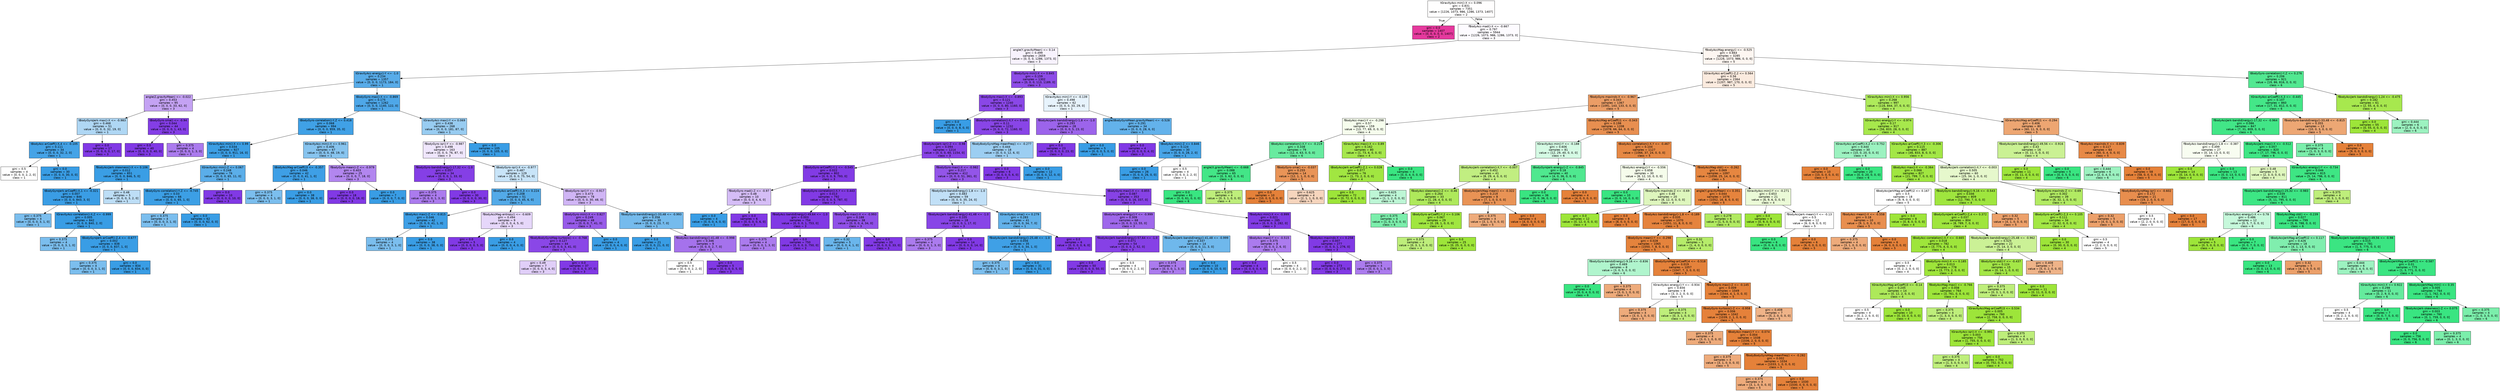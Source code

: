 digraph Tree {
node [shape=box, style="filled", color="black", fontname="helvetica"] ;
edge [fontname="helvetica"] ;
0 [label="tGravityAcc-min()-X <= 0.096\ngini = 0.831\nsamples = 7351\nvalue = [1226, 1073, 986, 1286, 1373, 1407]\nclass = 2", fillcolor="#fffefe"] ;
1 [label="gini = 0.0\nsamples = 1407\nvalue = [0, 0, 0, 0, 0, 1407]\nclass = 2", fillcolor="#e5399d"] ;
0 -> 1 [labeldistance=2.5, labelangle=45, headlabel="True"] ;
2 [label="fBodyAcc-mad()-X <= -0.667\ngini = 0.797\nsamples = 5944\nvalue = [1226, 1073, 986, 1286, 1373, 0]\nclass = 3", fillcolor="#fdfbff"] ;
0 -> 2 [labeldistance=2.5, labelangle=-45, headlabel="False"] ;
3 [label="angle(Y,gravityMean) <= 0.14\ngini = 0.499\nsamples = 2659\nvalue = [0, 0, 0, 1286, 1373, 0]\nclass = 3", fillcolor="#f7f2fd"] ;
2 -> 3 ;
4 [label="tGravityAcc-energy()-Y <= -1.0\ngini = 0.234\nsamples = 1357\nvalue = [0, 0, 0, 1173, 184, 0]\nclass = 1", fillcolor="#58ace9"] ;
3 -> 4 ;
5 [label="angle(Z,gravityMean) <= -0.022\ngini = 0.453\nsamples = 95\nvalue = [0, 0, 0, 33, 62, 0]\nclass = 3", fillcolor="#c4a2f3"] ;
4 -> 5 ;
6 [label="tBodyGyroJerk-max()-X <= -0.983\ngini = 0.468\nsamples = 51\nvalue = [0, 0, 0, 32, 19, 0]\nclass = 1", fillcolor="#afd7f4"] ;
5 -> 6 ;
7 [label="tBodyAcc-arCoeff()-X,4 <= -0.105\ngini = 0.111\nsamples = 34\nvalue = [0, 0, 0, 32, 2, 0]\nclass = 1", fillcolor="#45a3e7"] ;
6 -> 7 ;
8 [label="gini = 0.5\nsamples = 4\nvalue = [0, 0, 0, 2, 2, 0]\nclass = 1", fillcolor="#ffffff"] ;
7 -> 8 ;
9 [label="gini = 0.0\nsamples = 30\nvalue = [0, 0, 0, 30, 0, 0]\nclass = 1", fillcolor="#399de5"] ;
7 -> 9 ;
10 [label="gini = 0.0\nsamples = 17\nvalue = [0, 0, 0, 0, 17, 0]\nclass = 3", fillcolor="#8139e5"] ;
6 -> 10 ;
11 [label="tBodyGyro-sma() <= -0.94\ngini = 0.044\nsamples = 44\nvalue = [0, 0, 0, 1, 43, 0]\nclass = 3", fillcolor="#843ee6"] ;
5 -> 11 ;
12 [label="gini = 0.0\nsamples = 40\nvalue = [0, 0, 0, 0, 40, 0]\nclass = 3", fillcolor="#8139e5"] ;
11 -> 12 ;
13 [label="gini = 0.375\nsamples = 4\nvalue = [0, 0, 0, 1, 3, 0]\nclass = 3", fillcolor="#ab7bee"] ;
11 -> 13 ;
14 [label="tBodyGyro-max()-X <= -0.869\ngini = 0.175\nsamples = 1262\nvalue = [0, 0, 0, 1140, 122, 0]\nclass = 1", fillcolor="#4ea7e8"] ;
4 -> 14 ;
15 [label="tBodyGyro-correlation()-Y,Z <= 0.418\ngini = 0.068\nsamples = 994\nvalue = [0, 0, 0, 959, 35, 0]\nclass = 1", fillcolor="#40a1e6"] ;
14 -> 15 ;
16 [label="tGravityAcc-min()-X <= 0.99\ngini = 0.034\nsamples = 927\nvalue = [0, 0, 0, 911, 16, 0]\nclass = 1", fillcolor="#3c9fe5"] ;
15 -> 16 ;
17 [label="fBodyAccJerk-skewness()-X <= 0.106\ngini = 0.012\nsamples = 851\nvalue = [0, 0, 0, 846, 5, 0]\nclass = 1", fillcolor="#3a9ee5"] ;
16 -> 17 ;
18 [label="tBodyGyroJerk-arCoeff()-X,1 <= -0.321\ngini = 0.007\nsamples = 846\nvalue = [0, 0, 0, 843, 3, 0]\nclass = 1", fillcolor="#3a9de5"] ;
17 -> 18 ;
19 [label="gini = 0.375\nsamples = 4\nvalue = [0, 0, 0, 3, 1, 0]\nclass = 1", fillcolor="#7bbeee"] ;
18 -> 19 ;
20 [label="tGravityAcc-correlation()-X,Z <= -0.999\ngini = 0.005\nsamples = 842\nvalue = [0, 0, 0, 840, 2, 0]\nclass = 1", fillcolor="#399de5"] ;
18 -> 20 ;
21 [label="gini = 0.375\nsamples = 4\nvalue = [0, 0, 0, 3, 1, 0]\nclass = 1", fillcolor="#7bbeee"] ;
20 -> 21 ;
22 [label="tBodyGyroJerk-arCoeff()-Z,4 <= -0.677\ngini = 0.002\nsamples = 838\nvalue = [0, 0, 0, 837, 1, 0]\nclass = 1", fillcolor="#399de5"] ;
20 -> 22 ;
23 [label="gini = 0.375\nsamples = 4\nvalue = [0, 0, 0, 3, 1, 0]\nclass = 1", fillcolor="#7bbeee"] ;
22 -> 23 ;
24 [label="gini = 0.0\nsamples = 834\nvalue = [0, 0, 0, 834, 0, 0]\nclass = 1", fillcolor="#399de5"] ;
22 -> 24 ;
25 [label="gini = 0.48\nsamples = 5\nvalue = [0, 0, 0, 3, 2, 0]\nclass = 1", fillcolor="#bddef6"] ;
17 -> 25 ;
26 [label="tGravityAcc-min()-Z <= 0.067\ngini = 0.248\nsamples = 76\nvalue = [0, 0, 0, 65, 11, 0]\nclass = 1", fillcolor="#5baee9"] ;
16 -> 26 ;
27 [label="tBodyGyro-correlation()-Y,Z <= -0.745\ngini = 0.03\nsamples = 66\nvalue = [0, 0, 0, 65, 1, 0]\nclass = 1", fillcolor="#3c9fe5"] ;
26 -> 27 ;
28 [label="gini = 0.375\nsamples = 4\nvalue = [0, 0, 0, 3, 1, 0]\nclass = 1", fillcolor="#7bbeee"] ;
27 -> 28 ;
29 [label="gini = 0.0\nsamples = 62\nvalue = [0, 0, 0, 62, 0, 0]\nclass = 1", fillcolor="#399de5"] ;
27 -> 29 ;
30 [label="gini = 0.0\nsamples = 10\nvalue = [0, 0, 0, 0, 10, 0]\nclass = 3", fillcolor="#8139e5"] ;
26 -> 30 ;
31 [label="tGravityAcc-min()-X <= 0.961\ngini = 0.406\nsamples = 67\nvalue = [0, 0, 0, 48, 19, 0]\nclass = 1", fillcolor="#87c4ef"] ;
15 -> 31 ;
32 [label="tBodyAccMag-arCoeff()3 <= -0.357\ngini = 0.046\nsamples = 42\nvalue = [0, 0, 0, 41, 1, 0]\nclass = 1", fillcolor="#3e9fe6"] ;
31 -> 32 ;
33 [label="gini = 0.375\nsamples = 4\nvalue = [0, 0, 0, 3, 1, 0]\nclass = 1", fillcolor="#7bbeee"] ;
32 -> 33 ;
34 [label="gini = 0.0\nsamples = 38\nvalue = [0, 0, 0, 38, 0, 0]\nclass = 1", fillcolor="#399de5"] ;
32 -> 34 ;
35 [label="fBodyGyro-mean()-Z <= -0.979\ngini = 0.403\nsamples = 25\nvalue = [0, 0, 0, 7, 18, 0]\nclass = 3", fillcolor="#b286ef"] ;
31 -> 35 ;
36 [label="gini = 0.0\nsamples = 18\nvalue = [0, 0, 0, 0, 18, 0]\nclass = 3", fillcolor="#8139e5"] ;
35 -> 36 ;
37 [label="gini = 0.0\nsamples = 7\nvalue = [0, 0, 0, 7, 0, 0]\nclass = 1", fillcolor="#399de5"] ;
35 -> 37 ;
38 [label="tGravityAcc-max()-Y <= 0.069\ngini = 0.438\nsamples = 268\nvalue = [0, 0, 0, 181, 87, 0]\nclass = 1", fillcolor="#98ccf1"] ;
14 -> 38 ;
39 [label="fBodyGyro-iqr()-Y <= -0.987\ngini = 0.498\nsamples = 163\nvalue = [0, 0, 0, 76, 87, 0]\nclass = 3", fillcolor="#efe6fc"] ;
38 -> 39 ;
40 [label="fBodyGyro-bandsEnergy()-17,32 <= -1.0\ngini = 0.057\nsamples = 34\nvalue = [0, 0, 0, 1, 33, 0]\nclass = 3", fillcolor="#853fe6"] ;
39 -> 40 ;
41 [label="gini = 0.375\nsamples = 4\nvalue = [0, 0, 0, 1, 3, 0]\nclass = 3", fillcolor="#ab7bee"] ;
40 -> 41 ;
42 [label="gini = 0.0\nsamples = 30\nvalue = [0, 0, 0, 0, 30, 0]\nclass = 3", fillcolor="#8139e5"] ;
40 -> 42 ;
43 [label="tBodyGyro-iqr()-X <= -0.977\ngini = 0.487\nsamples = 129\nvalue = [0, 0, 0, 75, 54, 0]\nclass = 1", fillcolor="#c8e4f8"] ;
39 -> 43 ;
44 [label="tBodyAcc-arCoeff()-X,3 <= 0.224\ngini = 0.208\nsamples = 51\nvalue = [0, 0, 0, 45, 6, 0]\nclass = 1", fillcolor="#53aae8"] ;
43 -> 44 ;
45 [label="tBodyAcc-max()-Z <= -0.815\ngini = 0.046\nsamples = 42\nvalue = [0, 0, 0, 41, 1, 0]\nclass = 1", fillcolor="#3e9fe6"] ;
44 -> 45 ;
46 [label="gini = 0.375\nsamples = 4\nvalue = [0, 0, 0, 3, 1, 0]\nclass = 1", fillcolor="#7bbeee"] ;
45 -> 46 ;
47 [label="gini = 0.0\nsamples = 38\nvalue = [0, 0, 0, 38, 0, 0]\nclass = 1", fillcolor="#399de5"] ;
45 -> 47 ;
48 [label="fBodyAccMag-entropy() <= -0.609\ngini = 0.494\nsamples = 9\nvalue = [0, 0, 0, 4, 5, 0]\nclass = 3", fillcolor="#e6d7fa"] ;
44 -> 48 ;
49 [label="gini = 0.0\nsamples = 5\nvalue = [0, 0, 0, 0, 5, 0]\nclass = 3", fillcolor="#8139e5"] ;
48 -> 49 ;
50 [label="gini = 0.0\nsamples = 4\nvalue = [0, 0, 0, 4, 0, 0]\nclass = 1", fillcolor="#399de5"] ;
48 -> 50 ;
51 [label="tBodyGyro-iqr()-Y <= -0.917\ngini = 0.473\nsamples = 78\nvalue = [0, 0, 0, 30, 48, 0]\nclass = 3", fillcolor="#d0b5f5"] ;
43 -> 51 ;
52 [label="tBodyGyro-min()-X <= 0.827\ngini = 0.249\nsamples = 48\nvalue = [0, 0, 0, 7, 41, 0]\nclass = 3", fillcolor="#975be9"] ;
51 -> 52 ;
53 [label="fBodyBodyGyroMag-kurtosis() <= -0.768\ngini = 0.127\nsamples = 44\nvalue = [0, 0, 0, 3, 41, 0]\nclass = 3", fillcolor="#8a47e7"] ;
52 -> 53 ;
54 [label="gini = 0.49\nsamples = 7\nvalue = [0, 0, 0, 3, 4, 0]\nclass = 3", fillcolor="#e0cef8"] ;
53 -> 54 ;
55 [label="gini = 0.0\nsamples = 37\nvalue = [0, 0, 0, 0, 37, 0]\nclass = 3", fillcolor="#8139e5"] ;
53 -> 55 ;
56 [label="gini = 0.0\nsamples = 4\nvalue = [0, 0, 0, 4, 0, 0]\nclass = 1", fillcolor="#399de5"] ;
52 -> 56 ;
57 [label="fBodyGyro-bandsEnergy()-33,48 <= -0.993\ngini = 0.358\nsamples = 30\nvalue = [0, 0, 0, 23, 7, 0]\nclass = 1", fillcolor="#75bbed"] ;
51 -> 57 ;
58 [label="gini = 0.0\nsamples = 21\nvalue = [0, 0, 0, 21, 0, 0]\nclass = 1", fillcolor="#399de5"] ;
57 -> 58 ;
59 [label="fBodyAcc-bandsEnergy()-41,48 <= -0.998\ngini = 0.346\nsamples = 9\nvalue = [0, 0, 0, 2, 7, 0]\nclass = 3", fillcolor="#a572ec"] ;
57 -> 59 ;
60 [label="gini = 0.5\nsamples = 4\nvalue = [0, 0, 0, 2, 2, 0]\nclass = 1", fillcolor="#ffffff"] ;
59 -> 60 ;
61 [label="gini = 0.0\nsamples = 5\nvalue = [0, 0, 0, 0, 5, 0]\nclass = 3", fillcolor="#8139e5"] ;
59 -> 61 ;
62 [label="gini = 0.0\nsamples = 105\nvalue = [0, 0, 0, 105, 0, 0]\nclass = 1", fillcolor="#399de5"] ;
38 -> 62 ;
63 [label="tBodyGyro-min()-X <= 0.845\ngini = 0.159\nsamples = 1302\nvalue = [0, 0, 0, 113, 1189, 0]\nclass = 3", fillcolor="#8d4ce7"] ;
3 -> 63 ;
64 [label="tBodyGyro-max()-X <= -0.893\ngini = 0.121\nsamples = 1240\nvalue = [0, 0, 0, 80, 1160, 0]\nclass = 3", fillcolor="#8a47e7"] ;
63 -> 64 ;
65 [label="gini = 0.0\nsamples = 8\nvalue = [0, 0, 0, 8, 0, 0]\nclass = 1", fillcolor="#399de5"] ;
64 -> 65 ;
66 [label="tBodyGyro-correlation()-X,Y <= 0.656\ngini = 0.11\nsamples = 1232\nvalue = [0, 0, 0, 72, 1160, 0]\nclass = 3", fillcolor="#8945e7"] ;
64 -> 66 ;
67 [label="tBodyAccJerk-iqr()-Z <= -0.98\ngini = 0.094\nsamples = 1214\nvalue = [0, 0, 0, 60, 1154, 0]\nclass = 3", fillcolor="#8843e6"] ;
66 -> 67 ;
68 [label="tBodyGyro-arCoeff()-Y,1 <= -0.545\ngini = 0.022\nsamples = 802\nvalue = [0, 0, 0, 9, 793, 0]\nclass = 3", fillcolor="#823be5"] ;
67 -> 68 ;
69 [label="fBodyGyro-mad()-Z <= -0.97\ngini = 0.48\nsamples = 10\nvalue = [0, 0, 0, 4, 6, 0]\nclass = 3", fillcolor="#d5bdf6"] ;
68 -> 69 ;
70 [label="gini = 0.0\nsamples = 4\nvalue = [0, 0, 0, 4, 0, 0]\nclass = 1", fillcolor="#399de5"] ;
69 -> 70 ;
71 [label="gini = 0.0\nsamples = 6\nvalue = [0, 0, 0, 0, 6, 0]\nclass = 3", fillcolor="#8139e5"] ;
69 -> 71 ;
72 [label="tBodyGyro-correlation()-X,Y <= 0.443\ngini = 0.013\nsamples = 792\nvalue = [0, 0, 0, 5, 787, 0]\nclass = 3", fillcolor="#823ae5"] ;
68 -> 72 ;
73 [label="fBodyAcc-bandsEnergy()-49,64 <= -1.0\ngini = 0.003\nsamples = 754\nvalue = [0, 0, 0, 1, 753, 0]\nclass = 3", fillcolor="#8139e5"] ;
72 -> 73 ;
74 [label="gini = 0.375\nsamples = 4\nvalue = [0, 0, 0, 1, 3, 0]\nclass = 3", fillcolor="#ab7bee"] ;
73 -> 74 ;
75 [label="gini = 0.0\nsamples = 750\nvalue = [0, 0, 0, 0, 750, 0]\nclass = 3", fillcolor="#8139e5"] ;
73 -> 75 ;
76 [label="fBodyGyro-max()-X <= -0.993\ngini = 0.188\nsamples = 38\nvalue = [0, 0, 0, 4, 34, 0]\nclass = 3", fillcolor="#9050e8"] ;
72 -> 76 ;
77 [label="gini = 0.32\nsamples = 5\nvalue = [0, 0, 0, 4, 1, 0]\nclass = 1", fillcolor="#6ab6ec"] ;
76 -> 77 ;
78 [label="gini = 0.0\nsamples = 33\nvalue = [0, 0, 0, 0, 33, 0]\nclass = 3", fillcolor="#8139e5"] ;
76 -> 78 ;
79 [label="fBodyGyro-max()-X <= -0.982\ngini = 0.217\nsamples = 412\nvalue = [0, 0, 0, 51, 361, 0]\nclass = 3", fillcolor="#9355e9"] ;
67 -> 79 ;
80 [label="fBodyGyro-bandsEnergy()-1,8 <= -1.0\ngini = 0.483\nsamples = 59\nvalue = [0, 0, 0, 35, 24, 0]\nclass = 1", fillcolor="#c1e0f7"] ;
79 -> 80 ;
81 [label="fBodyAccJerk-bandsEnergy()-41,48 <= -1.0\ngini = 0.105\nsamples = 18\nvalue = [0, 0, 0, 1, 17, 0]\nclass = 3", fillcolor="#8845e7"] ;
80 -> 81 ;
82 [label="gini = 0.375\nsamples = 4\nvalue = [0, 0, 0, 1, 3, 0]\nclass = 3", fillcolor="#ab7bee"] ;
81 -> 82 ;
83 [label="gini = 0.0\nsamples = 14\nvalue = [0, 0, 0, 0, 14, 0]\nclass = 3", fillcolor="#8139e5"] ;
81 -> 83 ;
84 [label="tGravityAcc-sma() <= 0.279\ngini = 0.283\nsamples = 41\nvalue = [0, 0, 0, 34, 7, 0]\nclass = 1", fillcolor="#62b1ea"] ;
80 -> 84 ;
85 [label="fBodyAccJerk-bandsEnergy()-25,48 <= -1.0\ngini = 0.056\nsamples = 35\nvalue = [0, 0, 0, 34, 1, 0]\nclass = 1", fillcolor="#3fa0e6"] ;
84 -> 85 ;
86 [label="gini = 0.375\nsamples = 4\nvalue = [0, 0, 0, 3, 1, 0]\nclass = 1", fillcolor="#7bbeee"] ;
85 -> 86 ;
87 [label="gini = 0.0\nsamples = 31\nvalue = [0, 0, 0, 31, 0, 0]\nclass = 1", fillcolor="#399de5"] ;
85 -> 87 ;
88 [label="gini = 0.0\nsamples = 6\nvalue = [0, 0, 0, 0, 6, 0]\nclass = 3", fillcolor="#8139e5"] ;
84 -> 88 ;
89 [label="tBodyGyro-max()-X <= -0.855\ngini = 0.087\nsamples = 353\nvalue = [0, 0, 0, 16, 337, 0]\nclass = 3", fillcolor="#8742e6"] ;
79 -> 89 ;
90 [label="tBodyAccJerk-energy()-Y <= -0.999\ngini = 0.309\nsamples = 68\nvalue = [0, 0, 0, 13, 55, 0]\nclass = 3", fillcolor="#9f68eb"] ;
89 -> 90 ;
91 [label="fBodyAccJerk-bandsEnergy()-57,64 <= -1.0\ngini = 0.071\nsamples = 54\nvalue = [0, 0, 0, 2, 52, 0]\nclass = 3", fillcolor="#8641e6"] ;
90 -> 91 ;
92 [label="gini = 0.0\nsamples = 50\nvalue = [0, 0, 0, 0, 50, 0]\nclass = 3", fillcolor="#8139e5"] ;
91 -> 92 ;
93 [label="gini = 0.5\nsamples = 4\nvalue = [0, 0, 0, 2, 2, 0]\nclass = 1", fillcolor="#ffffff"] ;
91 -> 93 ;
94 [label="fBodyAccJerk-bandsEnergy()-41,48 <= -0.999\ngini = 0.337\nsamples = 14\nvalue = [0, 0, 0, 11, 3, 0]\nclass = 1", fillcolor="#6fb8ec"] ;
90 -> 94 ;
95 [label="gini = 0.375\nsamples = 4\nvalue = [0, 0, 0, 1, 3, 0]\nclass = 3", fillcolor="#ab7bee"] ;
94 -> 95 ;
96 [label="gini = 0.0\nsamples = 10\nvalue = [0, 0, 0, 10, 0, 0]\nclass = 1", fillcolor="#399de5"] ;
94 -> 96 ;
97 [label="fBodyAcc-min()-X <= -0.999\ngini = 0.021\nsamples = 285\nvalue = [0, 0, 0, 3, 282, 0]\nclass = 3", fillcolor="#823be5"] ;
89 -> 97 ;
98 [label="tBodyAcc-max()-Y <= -0.515\ngini = 0.375\nsamples = 8\nvalue = [0, 0, 0, 2, 6, 0]\nclass = 3", fillcolor="#ab7bee"] ;
97 -> 98 ;
99 [label="gini = 0.0\nsamples = 4\nvalue = [0, 0, 0, 0, 4, 0]\nclass = 3", fillcolor="#8139e5"] ;
98 -> 99 ;
100 [label="gini = 0.5\nsamples = 4\nvalue = [0, 0, 0, 2, 2, 0]\nclass = 1", fillcolor="#ffffff"] ;
98 -> 100 ;
101 [label="fBodyAcc-maxInds-X <= 0.258\ngini = 0.007\nsamples = 277\nvalue = [0, 0, 0, 1, 276, 0]\nclass = 3", fillcolor="#813ae5"] ;
97 -> 101 ;
102 [label="gini = 0.0\nsamples = 273\nvalue = [0, 0, 0, 0, 273, 0]\nclass = 3", fillcolor="#8139e5"] ;
101 -> 102 ;
103 [label="gini = 0.375\nsamples = 4\nvalue = [0, 0, 0, 1, 3, 0]\nclass = 3", fillcolor="#ab7bee"] ;
101 -> 103 ;
104 [label="fBodyBodyGyroMag-meanFreq() <= -0.277\ngini = 0.444\nsamples = 18\nvalue = [0, 0, 0, 12, 6, 0]\nclass = 1", fillcolor="#9ccef2"] ;
66 -> 104 ;
105 [label="gini = 0.0\nsamples = 6\nvalue = [0, 0, 0, 0, 6, 0]\nclass = 3", fillcolor="#8139e5"] ;
104 -> 105 ;
106 [label="gini = 0.0\nsamples = 12\nvalue = [0, 0, 0, 12, 0, 0]\nclass = 1", fillcolor="#399de5"] ;
104 -> 106 ;
107 [label="tGravityAcc-min()-Y <= -0.139\ngini = 0.498\nsamples = 62\nvalue = [0, 0, 0, 33, 29, 0]\nclass = 1", fillcolor="#e7f3fc"] ;
63 -> 107 ;
108 [label="fBodyAccJerk-bandsEnergy()-1,8 <= -1.0\ngini = 0.293\nsamples = 28\nvalue = [0, 0, 0, 5, 23, 0]\nclass = 3", fillcolor="#9c64eb"] ;
107 -> 108 ;
109 [label="gini = 0.0\nsamples = 23\nvalue = [0, 0, 0, 0, 23, 0]\nclass = 3", fillcolor="#8139e5"] ;
108 -> 109 ;
110 [label="gini = 0.0\nsamples = 5\nvalue = [0, 0, 0, 5, 0, 0]\nclass = 1", fillcolor="#399de5"] ;
108 -> 110 ;
111 [label="angle(tBodyGyroMean,gravityMean) <= -0.528\ngini = 0.291\nsamples = 34\nvalue = [0, 0, 0, 28, 6, 0]\nclass = 1", fillcolor="#63b2eb"] ;
107 -> 111 ;
112 [label="gini = 0.0\nsamples = 4\nvalue = [0, 0, 0, 0, 4, 0]\nclass = 3", fillcolor="#8139e5"] ;
111 -> 112 ;
113 [label="tBodyAcc-min()-Z <= 0.846\ngini = 0.124\nsamples = 30\nvalue = [0, 0, 0, 28, 2, 0]\nclass = 1", fillcolor="#47a4e7"] ;
111 -> 113 ;
114 [label="gini = 0.0\nsamples = 26\nvalue = [0, 0, 0, 26, 0, 0]\nclass = 1", fillcolor="#399de5"] ;
113 -> 114 ;
115 [label="gini = 0.5\nsamples = 4\nvalue = [0, 0, 0, 2, 2, 0]\nclass = 1", fillcolor="#ffffff"] ;
113 -> 115 ;
116 [label="fBodyAccMag-energy() <= -0.525\ngini = 0.664\nsamples = 3285\nvalue = [1226, 1073, 986, 0, 0, 0]\nclass = 5", fillcolor="#fdf6f1"] ;
2 -> 116 ;
117 [label="tGravityAcc-arCoeff()-Z,2 <= 0.564\ngini = 0.56\nsamples = 2364\nvalue = [1207, 987, 170, 0, 0, 0]\nclass = 5", fillcolor="#fbebdf"] ;
116 -> 117 ;
118 [label="fBodyGyro-maxInds-X <= -0.967\ngini = 0.343\nsamples = 1367\nvalue = [1091, 143, 133, 0, 0, 0]\nclass = 5", fillcolor="#eb9d66"] ;
117 -> 118 ;
119 [label="fBodyAcc-max()-Y <= -0.298\ngini = 0.57\nsamples = 159\nvalue = [13, 77, 69, 0, 0, 0]\nclass = 4", fillcolor="#f6fded"] ;
118 -> 119 ;
120 [label="tBodyAcc-correlation()-X,Y <= -0.219\ngini = 0.338\nsamples = 79\nvalue = [12, 4, 63, 0, 0, 0]\nclass = 6", fillcolor="#68eb9f"] ;
119 -> 120 ;
121 [label="angle(X,gravityMean) <= -0.668\ngini = 0.088\nsamples = 65\nvalue = [0, 3, 62, 0, 0, 0]\nclass = 6", fillcolor="#43e687"] ;
120 -> 121 ;
122 [label="gini = 0.0\nsamples = 61\nvalue = [0, 0, 61, 0, 0, 0]\nclass = 6", fillcolor="#39e581"] ;
121 -> 122 ;
123 [label="gini = 0.375\nsamples = 4\nvalue = [0, 3, 1, 0, 0, 0]\nclass = 4", fillcolor="#beee7b"] ;
121 -> 123 ;
124 [label="fBodyGyro-sma() <= -0.037\ngini = 0.255\nsamples = 14\nvalue = [12, 1, 1, 0, 0, 0]\nclass = 5", fillcolor="#e99457"] ;
120 -> 124 ;
125 [label="gini = 0.0\nsamples = 10\nvalue = [10, 0, 0, 0, 0, 0]\nclass = 5", fillcolor="#e58139"] ;
124 -> 125 ;
126 [label="gini = 0.625\nsamples = 4\nvalue = [2, 1, 1, 0, 0, 0]\nclass = 5", fillcolor="#f6d5bd"] ;
124 -> 126 ;
127 [label="tGravityAcc-max()-X <= 0.89\ngini = 0.162\nsamples = 80\nvalue = [1, 73, 6, 0, 0, 0]\nclass = 4", fillcolor="#a6e74c"] ;
119 -> 127 ;
128 [label="tBodyAccJerk-arCoeff()-Z,1 <= 0.028\ngini = 0.077\nsamples = 76\nvalue = [1, 73, 2, 0, 0, 0]\nclass = 4", fillcolor="#a1e641"] ;
127 -> 128 ;
129 [label="gini = 0.0\nsamples = 72\nvalue = [0, 72, 0, 0, 0, 0]\nclass = 4", fillcolor="#9de539"] ;
128 -> 129 ;
130 [label="gini = 0.625\nsamples = 4\nvalue = [1, 1, 2, 0, 0, 0]\nclass = 6", fillcolor="#bdf6d5"] ;
128 -> 130 ;
131 [label="gini = 0.0\nsamples = 4\nvalue = [0, 0, 4, 0, 0, 0]\nclass = 6", fillcolor="#39e581"] ;
127 -> 131 ;
132 [label="tBodyAccMag-arCoeff()1 <= -0.343\ngini = 0.198\nsamples = 1208\nvalue = [1078, 66, 64, 0, 0, 0]\nclass = 5", fillcolor="#e88f50"] ;
118 -> 132 ;
133 [label="tGravityAcc-min()-Y <= -0.188\ngini = 0.606\nsamples = 81\nvalue = [12, 29, 40, 0, 0, 0]\nclass = 6", fillcolor="#d5fae4"] ;
132 -> 133 ;
134 [label="tBodyAccJerk-correlation()-X,Y <= -0.007\ngini = 0.452\nsamples = 41\nvalue = [8, 29, 4, 0, 0, 0]\nclass = 4", fillcolor="#c1ee81"] ;
133 -> 134 ;
135 [label="fBodyAcc-skewness()-Z <= -0.46\ngini = 0.264\nsamples = 33\nvalue = [1, 28, 4, 0, 0, 0]\nclass = 4", fillcolor="#aee95b"] ;
134 -> 135 ;
136 [label="gini = 0.375\nsamples = 4\nvalue = [1, 0, 3, 0, 0, 0]\nclass = 6", fillcolor="#7beeab"] ;
135 -> 136 ;
137 [label="tBodyGyro-arCoeff()-Y,2 <= 0.106\ngini = 0.067\nsamples = 29\nvalue = [0, 28, 1, 0, 0, 0]\nclass = 4", fillcolor="#a0e640"] ;
135 -> 137 ;
138 [label="gini = 0.375\nsamples = 4\nvalue = [0, 3, 1, 0, 0, 0]\nclass = 4", fillcolor="#beee7b"] ;
137 -> 138 ;
139 [label="gini = 0.0\nsamples = 25\nvalue = [0, 25, 0, 0, 0, 0]\nclass = 4", fillcolor="#9de539"] ;
137 -> 139 ;
140 [label="tBodyAccJerkMag-mean() <= -0.322\ngini = 0.219\nsamples = 8\nvalue = [7, 1, 0, 0, 0, 0]\nclass = 5", fillcolor="#e99355"] ;
134 -> 140 ;
141 [label="gini = 0.375\nsamples = 4\nvalue = [3, 1, 0, 0, 0, 0]\nclass = 5", fillcolor="#eeab7b"] ;
140 -> 141 ;
142 [label="gini = 0.0\nsamples = 4\nvalue = [4, 0, 0, 0, 0, 0]\nclass = 5", fillcolor="#e58139"] ;
140 -> 142 ;
143 [label="tBodyGyroJerk-energy()-Z <= -0.845\ngini = 0.18\nsamples = 40\nvalue = [4, 0, 36, 0, 0, 0]\nclass = 6", fillcolor="#4fe88f"] ;
133 -> 143 ;
144 [label="gini = 0.0\nsamples = 36\nvalue = [0, 0, 36, 0, 0, 0]\nclass = 6", fillcolor="#39e581"] ;
143 -> 144 ;
145 [label="gini = 0.0\nsamples = 4\nvalue = [4, 0, 0, 0, 0, 0]\nclass = 5", fillcolor="#e58139"] ;
143 -> 145 ;
146 [label="tBodyAcc-correlation()-X,Y <= -0.467\ngini = 0.104\nsamples = 1127\nvalue = [1066, 37, 24, 0, 0, 0]\nclass = 5", fillcolor="#e68844"] ;
132 -> 146 ;
147 [label="fBodyAcc-energy()-Y <= -0.556\ngini = 0.658\nsamples = 30\nvalue = [8, 12, 10, 0, 0, 0]\nclass = 4", fillcolor="#f5fceb"] ;
146 -> 147 ;
148 [label="gini = 0.0\nsamples = 10\nvalue = [0, 0, 10, 0, 0, 0]\nclass = 6", fillcolor="#39e581"] ;
147 -> 148 ;
149 [label="fBodyGyro-maxInds-Z <= -0.69\ngini = 0.48\nsamples = 20\nvalue = [8, 12, 0, 0, 0, 0]\nclass = 4", fillcolor="#def6bd"] ;
147 -> 149 ;
150 [label="gini = 0.0\nsamples = 12\nvalue = [0, 12, 0, 0, 0, 0]\nclass = 4", fillcolor="#9de539"] ;
149 -> 150 ;
151 [label="gini = 0.0\nsamples = 8\nvalue = [8, 0, 0, 0, 0, 0]\nclass = 5", fillcolor="#e58139"] ;
149 -> 151 ;
152 [label="fBodyAccMag-std() <= -0.262\ngini = 0.069\nsamples = 1097\nvalue = [1058, 25, 14, 0, 0, 0]\nclass = 5", fillcolor="#e68640"] ;
146 -> 152 ;
153 [label="angle(Y,gravityMean) <= 0.351\ngini = 0.044\nsamples = 1076\nvalue = [1052, 16, 8, 0, 0, 0]\nclass = 5", fillcolor="#e6843d"] ;
152 -> 153 ;
154 [label="fBodyAcc-bandsEnergy()-1,8 <= -0.189\ngini = 0.035\nsamples = 1070\nvalue = [1051, 11, 8, 0, 0, 0]\nclass = 5", fillcolor="#e5833d"] ;
153 -> 154 ;
155 [label="tBodyGyro-mean()-Y <= -0.298\ngini = 0.028\nsamples = 1065\nvalue = [1050, 7, 8, 0, 0, 0]\nclass = 5", fillcolor="#e5833c"] ;
154 -> 155 ;
156 [label="fBodyGyro-bandsEnergy()-9,16 <= -0.836\ngini = 0.469\nsamples = 8\nvalue = [3, 0, 5, 0, 0, 0]\nclass = 6", fillcolor="#b0f5cd"] ;
155 -> 156 ;
157 [label="gini = 0.0\nsamples = 4\nvalue = [0, 0, 4, 0, 0, 0]\nclass = 6", fillcolor="#39e581"] ;
156 -> 157 ;
158 [label="gini = 0.375\nsamples = 4\nvalue = [3, 0, 1, 0, 0, 0]\nclass = 5", fillcolor="#eeab7b"] ;
156 -> 158 ;
159 [label="tBodyGyroMag-arCoeff()4 <= -0.518\ngini = 0.019\nsamples = 1057\nvalue = [1047, 7, 3, 0, 0, 0]\nclass = 5", fillcolor="#e5823b"] ;
155 -> 159 ;
160 [label="tGravityAcc-energy()-Y <= -0.934\ngini = 0.656\nsamples = 8\nvalue = [3, 3, 2, 0, 0, 0]\nclass = 5", fillcolor="#ffffff"] ;
159 -> 160 ;
161 [label="gini = 0.375\nsamples = 4\nvalue = [3, 0, 1, 0, 0, 0]\nclass = 5", fillcolor="#eeab7b"] ;
160 -> 161 ;
162 [label="gini = 0.375\nsamples = 4\nvalue = [0, 3, 1, 0, 0, 0]\nclass = 4", fillcolor="#beee7b"] ;
160 -> 162 ;
163 [label="fBodyGyro-max()-Z <= -0.145\ngini = 0.009\nsamples = 1049\nvalue = [1044, 4, 1, 0, 0, 0]\nclass = 5", fillcolor="#e5823a"] ;
159 -> 163 ;
164 [label="fBodyGyro-kurtosis()-Z <= -0.958\ngini = 0.006\nsamples = 1042\nvalue = [1039, 2, 1, 0, 0, 0]\nclass = 5", fillcolor="#e5813a"] ;
163 -> 164 ;
165 [label="gini = 0.375\nsamples = 4\nvalue = [3, 0, 1, 0, 0, 0]\nclass = 5", fillcolor="#eeab7b"] ;
164 -> 165 ;
166 [label="tBodyAcc-mean()-Y <= -0.074\ngini = 0.004\nsamples = 1038\nvalue = [1036, 2, 0, 0, 0, 0]\nclass = 5", fillcolor="#e58139"] ;
164 -> 166 ;
167 [label="gini = 0.375\nsamples = 4\nvalue = [3, 1, 0, 0, 0, 0]\nclass = 5", fillcolor="#eeab7b"] ;
166 -> 167 ;
168 [label="fBodyBodyGyroMag-meanFreq() <= -0.282\ngini = 0.002\nsamples = 1034\nvalue = [1033, 1, 0, 0, 0, 0]\nclass = 5", fillcolor="#e58139"] ;
166 -> 168 ;
169 [label="gini = 0.375\nsamples = 4\nvalue = [3, 1, 0, 0, 0, 0]\nclass = 5", fillcolor="#eeab7b"] ;
168 -> 169 ;
170 [label="gini = 0.0\nsamples = 1030\nvalue = [1030, 0, 0, 0, 0, 0]\nclass = 5", fillcolor="#e58139"] ;
168 -> 170 ;
171 [label="gini = 0.408\nsamples = 7\nvalue = [5, 2, 0, 0, 0, 0]\nclass = 5", fillcolor="#efb388"] ;
163 -> 171 ;
172 [label="gini = 0.32\nsamples = 5\nvalue = [1, 4, 0, 0, 0, 0]\nclass = 4", fillcolor="#b6ec6a"] ;
154 -> 172 ;
173 [label="gini = 0.278\nsamples = 6\nvalue = [1, 5, 0, 0, 0, 0]\nclass = 4", fillcolor="#b1ea61"] ;
153 -> 173 ;
174 [label="tGravityAcc-min()-Y <= -0.271\ngini = 0.653\nsamples = 21\nvalue = [6, 9, 6, 0, 0, 0]\nclass = 4", fillcolor="#ebfad7"] ;
152 -> 174 ;
175 [label="gini = 0.0\nsamples = 9\nvalue = [0, 9, 0, 0, 0, 0]\nclass = 4", fillcolor="#9de539"] ;
174 -> 175 ;
176 [label="fBodyAccJerk-mean()-Y <= -0.13\ngini = 0.5\nsamples = 12\nvalue = [6, 0, 6, 0, 0, 0]\nclass = 5", fillcolor="#ffffff"] ;
174 -> 176 ;
177 [label="gini = 0.0\nsamples = 6\nvalue = [0, 0, 6, 0, 0, 0]\nclass = 6", fillcolor="#39e581"] ;
176 -> 177 ;
178 [label="gini = 0.0\nsamples = 6\nvalue = [6, 0, 0, 0, 0, 0]\nclass = 5", fillcolor="#e58139"] ;
176 -> 178 ;
179 [label="tGravityAcc-min()-X <= 0.956\ngini = 0.268\nsamples = 997\nvalue = [116, 844, 37, 0, 0, 0]\nclass = 4", fillcolor="#aeea5b"] ;
117 -> 179 ;
180 [label="tGravityAcc-energy()-Y <= -0.974\ngini = 0.17\nsamples = 917\nvalue = [56, 833, 28, 0, 0, 0]\nclass = 4", fillcolor="#a7e84c"] ;
179 -> 180 ;
181 [label="tGravityAcc-arCoeff()-X,2 <= 0.752\ngini = 0.444\nsamples = 30\nvalue = [10, 0, 20, 0, 0, 0]\nclass = 6", fillcolor="#9cf2c0"] ;
180 -> 181 ;
182 [label="gini = 0.0\nsamples = 10\nvalue = [10, 0, 0, 0, 0, 0]\nclass = 5", fillcolor="#e58139"] ;
181 -> 182 ;
183 [label="gini = 0.0\nsamples = 20\nvalue = [0, 0, 20, 0, 0, 0]\nclass = 6", fillcolor="#39e581"] ;
181 -> 183 ;
184 [label="tGravityAcc-arCoeff()-Y,3 <= -0.306\ngini = 0.115\nsamples = 887\nvalue = [46, 833, 8, 0, 0, 0]\nclass = 4", fillcolor="#a3e746"] ;
180 -> 184 ;
185 [label="tBodyAcc-max()-X <= -0.364\ngini = 0.066\nsamples = 827\nvalue = [21, 799, 7, 0, 0, 0]\nclass = 4", fillcolor="#a0e640"] ;
184 -> 185 ;
186 [label="tBodyAccJerkMag-arCoeff()2 <= 0.167\ngini = 0.5\nsamples = 18\nvalue = [9, 9, 0, 0, 0, 0]\nclass = 5", fillcolor="#ffffff"] ;
185 -> 186 ;
187 [label="fBodyAcc-mean()-X <= -0.558\ngini = 0.18\nsamples = 10\nvalue = [9, 1, 0, 0, 0, 0]\nclass = 5", fillcolor="#e88f4f"] ;
186 -> 187 ;
188 [label="gini = 0.375\nsamples = 4\nvalue = [3, 1, 0, 0, 0, 0]\nclass = 5", fillcolor="#eeab7b"] ;
187 -> 188 ;
189 [label="gini = 0.0\nsamples = 6\nvalue = [6, 0, 0, 0, 0, 0]\nclass = 5", fillcolor="#e58139"] ;
187 -> 189 ;
190 [label="gini = 0.0\nsamples = 8\nvalue = [0, 8, 0, 0, 0, 0]\nclass = 4", fillcolor="#9de539"] ;
186 -> 190 ;
191 [label="fBodyGyro-bandsEnergy()-9,16 <= -0.543\ngini = 0.046\nsamples = 809\nvalue = [12, 790, 7, 0, 0, 0]\nclass = 4", fillcolor="#9fe63e"] ;
185 -> 191 ;
192 [label="tBodyGyroJerk-arCoeff()-Z,4 <= 0.372\ngini = 0.037\nsamples = 804\nvalue = [8, 789, 7, 0, 0, 0]\nclass = 4", fillcolor="#9fe53d"] ;
191 -> 192 ;
193 [label="tBodyAcc-correlation()-X,Y <= -0.665\ngini = 0.018\nsamples = 782\nvalue = [3, 775, 4, 0, 0, 0]\nclass = 4", fillcolor="#9ee53b"] ;
192 -> 193 ;
194 [label="gini = 0.5\nsamples = 4\nvalue = [0, 2, 2, 0, 0, 0]\nclass = 4", fillcolor="#ffffff"] ;
193 -> 194 ;
195 [label="tBodyGyro-min()-X <= 0.185\ngini = 0.013\nsamples = 778\nvalue = [3, 773, 2, 0, 0, 0]\nclass = 4", fillcolor="#9ee53a"] ;
193 -> 195 ;
196 [label="tGravityAccMag-arCoeff()3 <= -0.14\ngini = 0.245\nsamples = 14\nvalue = [0, 12, 2, 0, 0, 0]\nclass = 4", fillcolor="#ade95a"] ;
195 -> 196 ;
197 [label="gini = 0.5\nsamples = 4\nvalue = [0, 2, 2, 0, 0, 0]\nclass = 4", fillcolor="#ffffff"] ;
196 -> 197 ;
198 [label="gini = 0.0\nsamples = 10\nvalue = [0, 10, 0, 0, 0, 0]\nclass = 4", fillcolor="#9de539"] ;
196 -> 198 ;
199 [label="fBodyAccMag-max() <= -0.766\ngini = 0.008\nsamples = 764\nvalue = [3, 761, 0, 0, 0, 0]\nclass = 4", fillcolor="#9de53a"] ;
195 -> 199 ;
200 [label="gini = 0.375\nsamples = 4\nvalue = [1, 3, 0, 0, 0, 0]\nclass = 4", fillcolor="#beee7b"] ;
199 -> 200 ;
201 [label="tGravityAccMag-arCoeff()3 <= 0.534\ngini = 0.005\nsamples = 760\nvalue = [2, 758, 0, 0, 0, 0]\nclass = 4", fillcolor="#9de53a"] ;
199 -> 201 ;
202 [label="tGravityAcc-iqr()-X <= -0.991\ngini = 0.003\nsamples = 756\nvalue = [1, 755, 0, 0, 0, 0]\nclass = 4", fillcolor="#9de539"] ;
201 -> 202 ;
203 [label="gini = 0.375\nsamples = 4\nvalue = [1, 3, 0, 0, 0, 0]\nclass = 4", fillcolor="#beee7b"] ;
202 -> 203 ;
204 [label="gini = 0.0\nsamples = 752\nvalue = [0, 752, 0, 0, 0, 0]\nclass = 4", fillcolor="#9de539"] ;
202 -> 204 ;
205 [label="gini = 0.375\nsamples = 4\nvalue = [1, 3, 0, 0, 0, 0]\nclass = 4", fillcolor="#beee7b"] ;
201 -> 205 ;
206 [label="fBodyAccJerk-bandsEnergy()-25,48 <= -0.962\ngini = 0.525\nsamples = 22\nvalue = [5, 14, 3, 0, 0, 0]\nclass = 4", fillcolor="#cbf196"] ;
192 -> 206 ;
207 [label="tBodyGyro-std()-Y <= -0.437\ngini = 0.124\nsamples = 15\nvalue = [0, 14, 1, 0, 0, 0]\nclass = 4", fillcolor="#a4e747"] ;
206 -> 207 ;
208 [label="gini = 0.375\nsamples = 4\nvalue = [0, 3, 1, 0, 0, 0]\nclass = 4", fillcolor="#beee7b"] ;
207 -> 208 ;
209 [label="gini = 0.0\nsamples = 11\nvalue = [0, 11, 0, 0, 0, 0]\nclass = 4", fillcolor="#9de539"] ;
207 -> 209 ;
210 [label="gini = 0.408\nsamples = 7\nvalue = [5, 0, 2, 0, 0, 0]\nclass = 5", fillcolor="#efb388"] ;
206 -> 210 ;
211 [label="gini = 0.32\nsamples = 5\nvalue = [4, 1, 0, 0, 0, 0]\nclass = 5", fillcolor="#eca06a"] ;
191 -> 211 ;
212 [label="tBodyAccJerk-correlation()-X,Y <= -0.003\ngini = 0.505\nsamples = 60\nvalue = [25, 34, 1, 0, 0, 0]\nclass = 4", fillcolor="#e6f8cc"] ;
184 -> 212 ;
213 [label="fBodyGyro-maxInds-Z <= -0.69\ngini = 0.302\nsamples = 39\nvalue = [6, 32, 1, 0, 0, 0]\nclass = 4", fillcolor="#b2eb63"] ;
212 -> 213 ;
214 [label="tBodyGyro-arCoeff()-Z,3 <= 0.105\ngini = 0.111\nsamples = 34\nvalue = [2, 32, 0, 0, 0, 0]\nclass = 4", fillcolor="#a3e745"] ;
213 -> 214 ;
215 [label="gini = 0.0\nsamples = 30\nvalue = [0, 30, 0, 0, 0, 0]\nclass = 4", fillcolor="#9de539"] ;
214 -> 215 ;
216 [label="gini = 0.5\nsamples = 4\nvalue = [2, 2, 0, 0, 0, 0]\nclass = 5", fillcolor="#ffffff"] ;
214 -> 216 ;
217 [label="gini = 0.32\nsamples = 5\nvalue = [4, 0, 1, 0, 0, 0]\nclass = 5", fillcolor="#eca06a"] ;
213 -> 217 ;
218 [label="fBodyBodyGyroMag-iqr() <= -0.602\ngini = 0.172\nsamples = 21\nvalue = [19, 2, 0, 0, 0, 0]\nclass = 5", fillcolor="#e88e4e"] ;
212 -> 218 ;
219 [label="gini = 0.5\nsamples = 4\nvalue = [2, 2, 0, 0, 0, 0]\nclass = 5", fillcolor="#ffffff"] ;
218 -> 219 ;
220 [label="gini = 0.0\nsamples = 17\nvalue = [17, 0, 0, 0, 0, 0]\nclass = 5", fillcolor="#e58139"] ;
218 -> 220 ;
221 [label="tGravityAccMag-arCoeff()1 <= -0.294\ngini = 0.406\nsamples = 80\nvalue = [60, 11, 9, 0, 0, 0]\nclass = 5", fillcolor="#eda672"] ;
179 -> 221 ;
222 [label="fBodyAccJerk-bandsEnergy()-49,56 <= -0.916\ngini = 0.43\nsamples = 16\nvalue = [0, 11, 5, 0, 0, 0]\nclass = 4", fillcolor="#caf193"] ;
221 -> 222 ;
223 [label="gini = 0.0\nsamples = 11\nvalue = [0, 11, 0, 0, 0, 0]\nclass = 4", fillcolor="#9de539"] ;
222 -> 223 ;
224 [label="gini = 0.0\nsamples = 5\nvalue = [0, 0, 5, 0, 0, 0]\nclass = 6", fillcolor="#39e581"] ;
222 -> 224 ;
225 [label="fBodyAcc-maxInds-X <= -0.839\ngini = 0.117\nsamples = 64\nvalue = [60, 0, 4, 0, 0, 0]\nclass = 5", fillcolor="#e78946"] ;
221 -> 225 ;
226 [label="gini = 0.444\nsamples = 6\nvalue = [2, 0, 4, 0, 0, 0]\nclass = 6", fillcolor="#9cf2c0"] ;
225 -> 226 ;
227 [label="gini = 0.0\nsamples = 58\nvalue = [58, 0, 0, 0, 0, 0]\nclass = 5", fillcolor="#e58139"] ;
225 -> 227 ;
228 [label="tBodyGyro-correlation()-Y,Z <= 0.276\ngini = 0.206\nsamples = 921\nvalue = [19, 86, 816, 0, 0, 0]\nclass = 6", fillcolor="#52e891"] ;
116 -> 228 ;
229 [label="tGravityAcc-arCoeff()-X,3 <= -0.445\ngini = 0.107\nsamples = 860\nvalue = [17, 31, 812, 0, 0, 0]\nclass = 6", fillcolor="#44e788"] ;
228 -> 229 ;
230 [label="fBodyAccJerk-bandsEnergy()-17,32 <= -0.964\ngini = 0.086\nsamples = 847\nvalue = [7, 31, 809, 0, 0, 0]\nclass = 6", fillcolor="#42e687"] ;
229 -> 230 ;
231 [label="fBodyAcc-bandsEnergy()-1,8 <= -0.387\ngini = 0.499\nsamples = 27\nvalue = [0, 14, 13, 0, 0, 0]\nclass = 4", fillcolor="#f8fdf1"] ;
230 -> 231 ;
232 [label="gini = 0.0\nsamples = 14\nvalue = [0, 14, 0, 0, 0, 0]\nclass = 4", fillcolor="#9de539"] ;
231 -> 232 ;
233 [label="gini = 0.0\nsamples = 13\nvalue = [0, 0, 13, 0, 0, 0]\nclass = 6", fillcolor="#39e581"] ;
231 -> 233 ;
234 [label="tBodyAccJerk-max()-X <= -0.512\ngini = 0.057\nsamples = 820\nvalue = [7, 17, 796, 0, 0, 0]\nclass = 6", fillcolor="#3fe685"] ;
230 -> 234 ;
235 [label="gini = 0.48\nsamples = 5\nvalue = [2, 3, 0, 0, 0, 0]\nclass = 4", fillcolor="#def6bd"] ;
234 -> 235 ;
236 [label="tGravityAcc-energy()-Y <= -0.734\ngini = 0.046\nsamples = 815\nvalue = [5, 14, 796, 0, 0, 0]\nclass = 6", fillcolor="#3ee684"] ;
234 -> 236 ;
237 [label="fBodyAccJerk-bandsEnergy()-25,32 <= -0.983\ngini = 0.039\nsamples = 811\nvalue = [5, 11, 795, 0, 0, 0]\nclass = 6", fillcolor="#3de684"] ;
236 -> 237 ;
238 [label="tGravityAcc-energy()-X <= 0.78\ngini = 0.486\nsamples = 12\nvalue = [0, 5, 7, 0, 0, 0]\nclass = 6", fillcolor="#c6f8db"] ;
237 -> 238 ;
239 [label="gini = 0.0\nsamples = 5\nvalue = [0, 5, 0, 0, 0, 0]\nclass = 4", fillcolor="#9de539"] ;
238 -> 239 ;
240 [label="gini = 0.0\nsamples = 7\nvalue = [0, 0, 7, 0, 0, 0]\nclass = 6", fillcolor="#39e581"] ;
238 -> 240 ;
241 [label="fBodyAccMag-std() <= -0.239\ngini = 0.027\nsamples = 799\nvalue = [5, 6, 788, 0, 0, 0]\nclass = 6", fillcolor="#3ce583"] ;
237 -> 241 ;
242 [label="tBodyAccJerkMag-arCoeff()2 <= 0.117\ngini = 0.426\nsamples = 18\nvalue = [4, 1, 13, 0, 0, 0]\nclass = 6", fillcolor="#80eeae"] ;
241 -> 242 ;
243 [label="gini = 0.0\nsamples = 13\nvalue = [0, 0, 13, 0, 0, 0]\nclass = 6", fillcolor="#39e581"] ;
242 -> 243 ;
244 [label="gini = 0.32\nsamples = 5\nvalue = [4, 1, 0, 0, 0, 0]\nclass = 5", fillcolor="#eca06a"] ;
242 -> 244 ;
245 [label="fBodyAccJerk-bandsEnergy()-49,56 <= -0.98\ngini = 0.015\nsamples = 781\nvalue = [1, 5, 775, 0, 0, 0]\nclass = 6", fillcolor="#3be582"] ;
241 -> 245 ;
246 [label="gini = 0.444\nsamples = 6\nvalue = [0, 2, 4, 0, 0, 0]\nclass = 6", fillcolor="#9cf2c0"] ;
245 -> 246 ;
247 [label="tBodyAccJerkMag-arCoeff()1 <= -0.587\ngini = 0.01\nsamples = 775\nvalue = [1, 3, 771, 0, 0, 0]\nclass = 6", fillcolor="#3ae582"] ;
245 -> 247 ;
248 [label="tGravityAcc-min()-X <= 0.922\ngini = 0.298\nsamples = 11\nvalue = [0, 2, 9, 0, 0, 0]\nclass = 6", fillcolor="#65eb9d"] ;
247 -> 248 ;
249 [label="gini = 0.5\nsamples = 4\nvalue = [0, 2, 2, 0, 0, 0]\nclass = 4", fillcolor="#ffffff"] ;
248 -> 249 ;
250 [label="gini = 0.0\nsamples = 7\nvalue = [0, 0, 7, 0, 0, 0]\nclass = 6", fillcolor="#39e581"] ;
248 -> 250 ;
251 [label="tBodyAccJerkMag-min() <= 0.35\ngini = 0.005\nsamples = 764\nvalue = [1, 1, 762, 0, 0, 0]\nclass = 6", fillcolor="#3ae581"] ;
247 -> 251 ;
252 [label="fBodyAccJerk-skewness()-Z <= 0.075\ngini = 0.003\nsamples = 760\nvalue = [0, 1, 759, 0, 0, 0]\nclass = 6", fillcolor="#39e581"] ;
251 -> 252 ;
253 [label="gini = 0.0\nsamples = 756\nvalue = [0, 0, 756, 0, 0, 0]\nclass = 6", fillcolor="#39e581"] ;
252 -> 253 ;
254 [label="gini = 0.375\nsamples = 4\nvalue = [0, 1, 3, 0, 0, 0]\nclass = 6", fillcolor="#7beeab"] ;
252 -> 254 ;
255 [label="gini = 0.375\nsamples = 4\nvalue = [1, 0, 3, 0, 0, 0]\nclass = 6", fillcolor="#7beeab"] ;
251 -> 255 ;
256 [label="gini = 0.375\nsamples = 4\nvalue = [0, 3, 1, 0, 0, 0]\nclass = 4", fillcolor="#beee7b"] ;
236 -> 256 ;
257 [label="fBodyGyro-bandsEnergy()-33,48 <= -0.815\ngini = 0.355\nsamples = 13\nvalue = [10, 0, 3, 0, 0, 0]\nclass = 5", fillcolor="#eda774"] ;
229 -> 257 ;
258 [label="gini = 0.375\nsamples = 4\nvalue = [1, 0, 3, 0, 0, 0]\nclass = 6", fillcolor="#7beeab"] ;
257 -> 258 ;
259 [label="gini = 0.0\nsamples = 9\nvalue = [9, 0, 0, 0, 0, 0]\nclass = 5", fillcolor="#e58139"] ;
257 -> 259 ;
260 [label="fBodyAccJerk-bandsEnergy()-1,24 <= -0.475\ngini = 0.182\nsamples = 61\nvalue = [2, 55, 4, 0, 0, 0]\nclass = 4", fillcolor="#a7e84e"] ;
228 -> 260 ;
261 [label="gini = 0.0\nsamples = 55\nvalue = [0, 55, 0, 0, 0, 0]\nclass = 4", fillcolor="#9de539"] ;
260 -> 261 ;
262 [label="gini = 0.444\nsamples = 6\nvalue = [2, 0, 4, 0, 0, 0]\nclass = 6", fillcolor="#9cf2c0"] ;
260 -> 262 ;
}